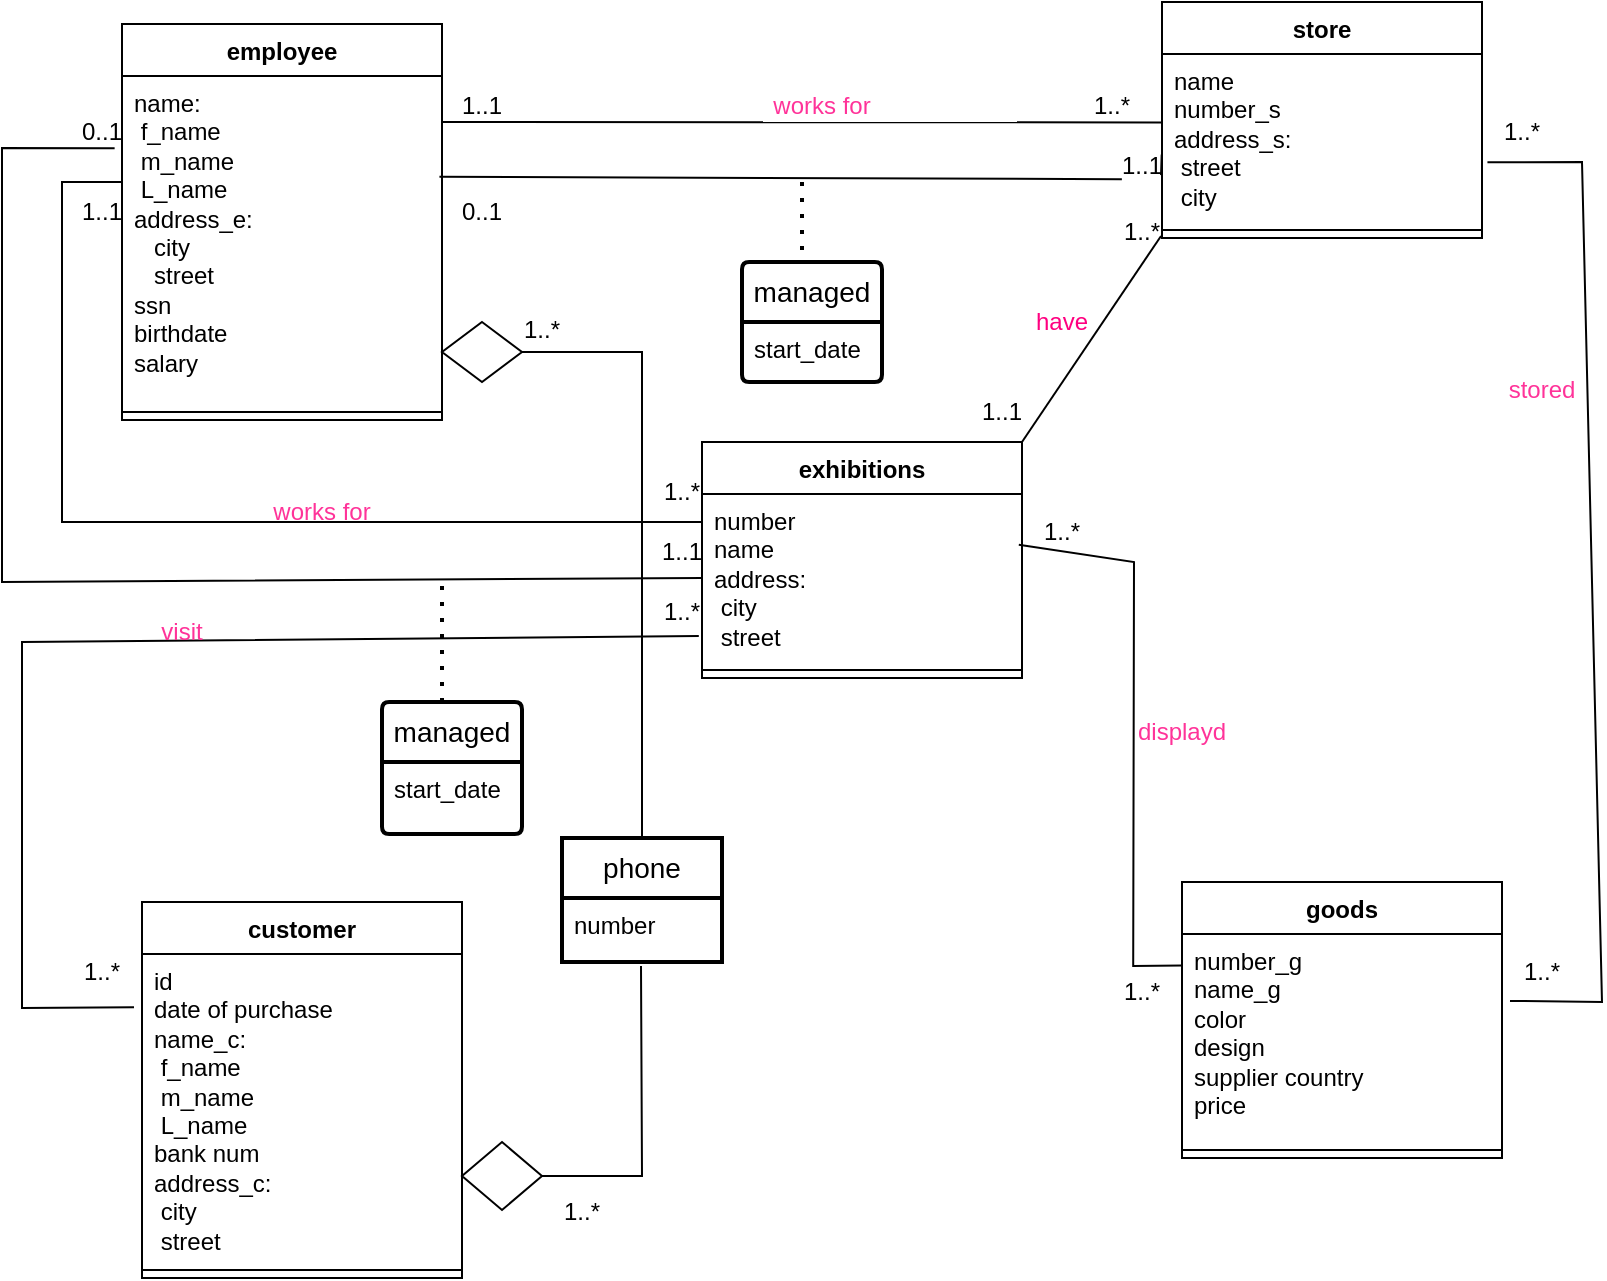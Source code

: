 <mxfile version="22.0.2" type="device">
  <diagram name="Page-1" id="CRql1cioN8gnn5Bjd5q4">
    <mxGraphModel dx="1048" dy="614" grid="1" gridSize="10" guides="1" tooltips="1" connect="1" arrows="1" fold="1" page="1" pageScale="1" pageWidth="850" pageHeight="1100" math="0" shadow="0">
      <root>
        <mxCell id="0" />
        <mxCell id="1" parent="0" />
        <mxCell id="i_VqzUSEmgWAS-SeCqVN-10" value="store" style="swimlane;fontStyle=1;align=center;verticalAlign=top;childLayout=stackLayout;horizontal=1;startSize=26;horizontalStack=0;resizeParent=1;resizeParentMax=0;resizeLast=0;collapsible=1;marginBottom=0;whiteSpace=wrap;html=1;" parent="1" vertex="1">
          <mxGeometry x="610" y="110" width="160" height="118" as="geometry" />
        </mxCell>
        <mxCell id="i_VqzUSEmgWAS-SeCqVN-11" value="name&lt;br&gt;number_s&lt;br&gt;address_s:&lt;br&gt;&amp;nbsp;street&lt;br&gt;&amp;nbsp;city" style="text;strokeColor=none;fillColor=none;align=left;verticalAlign=top;spacingLeft=4;spacingRight=4;overflow=hidden;rotatable=0;points=[[0,0.5],[1,0.5]];portConstraint=eastwest;whiteSpace=wrap;html=1;" parent="i_VqzUSEmgWAS-SeCqVN-10" vertex="1">
          <mxGeometry y="26" width="160" height="84" as="geometry" />
        </mxCell>
        <mxCell id="i_VqzUSEmgWAS-SeCqVN-12" value="" style="line;strokeWidth=1;fillColor=none;align=left;verticalAlign=middle;spacingTop=-1;spacingLeft=3;spacingRight=3;rotatable=0;labelPosition=right;points=[];portConstraint=eastwest;strokeColor=inherit;" parent="i_VqzUSEmgWAS-SeCqVN-10" vertex="1">
          <mxGeometry y="110" width="160" height="8" as="geometry" />
        </mxCell>
        <mxCell id="i_VqzUSEmgWAS-SeCqVN-14" value="employee" style="swimlane;fontStyle=1;align=center;verticalAlign=top;childLayout=stackLayout;horizontal=1;startSize=26;horizontalStack=0;resizeParent=1;resizeParentMax=0;resizeLast=0;collapsible=1;marginBottom=0;whiteSpace=wrap;html=1;" parent="1" vertex="1">
          <mxGeometry x="90" y="121" width="160" height="198" as="geometry" />
        </mxCell>
        <mxCell id="i_VqzUSEmgWAS-SeCqVN-15" value="name:&lt;br&gt;&amp;nbsp;f_name&lt;br&gt;&amp;nbsp;m_name&lt;br&gt;&amp;nbsp;L_name&lt;br&gt;address_e:&lt;br&gt;&amp;nbsp; &amp;nbsp;city&lt;br&gt;&amp;nbsp; &amp;nbsp;street&lt;br&gt;ssn&lt;br&gt;birthdate&lt;br&gt;salary" style="text;strokeColor=none;fillColor=none;align=left;verticalAlign=top;spacingLeft=4;spacingRight=4;overflow=hidden;rotatable=0;points=[[0,0.5],[1,0.5]];portConstraint=eastwest;whiteSpace=wrap;html=1;" parent="i_VqzUSEmgWAS-SeCqVN-14" vertex="1">
          <mxGeometry y="26" width="160" height="164" as="geometry" />
        </mxCell>
        <mxCell id="i_VqzUSEmgWAS-SeCqVN-16" value="" style="line;strokeWidth=1;fillColor=none;align=left;verticalAlign=middle;spacingTop=-1;spacingLeft=3;spacingRight=3;rotatable=0;labelPosition=right;points=[];portConstraint=eastwest;strokeColor=inherit;" parent="i_VqzUSEmgWAS-SeCqVN-14" vertex="1">
          <mxGeometry y="190" width="160" height="8" as="geometry" />
        </mxCell>
        <mxCell id="i_VqzUSEmgWAS-SeCqVN-18" value="customer" style="swimlane;fontStyle=1;align=center;verticalAlign=top;childLayout=stackLayout;horizontal=1;startSize=26;horizontalStack=0;resizeParent=1;resizeParentMax=0;resizeLast=0;collapsible=1;marginBottom=0;whiteSpace=wrap;html=1;" parent="1" vertex="1">
          <mxGeometry x="100" y="560" width="160" height="188" as="geometry" />
        </mxCell>
        <mxCell id="i_VqzUSEmgWAS-SeCqVN-19" value="id&lt;br&gt;date of purchase&lt;br&gt;name_c:&lt;br&gt;&amp;nbsp;f_name&lt;br&gt;&amp;nbsp;m_name&lt;br&gt;&amp;nbsp;L_name&lt;br&gt;bank num&lt;br&gt;address_c:&lt;br&gt;&amp;nbsp;city&lt;br&gt;&amp;nbsp;street" style="text;strokeColor=none;fillColor=none;align=left;verticalAlign=top;spacingLeft=4;spacingRight=4;overflow=hidden;rotatable=0;points=[[0,0.5],[1,0.5]];portConstraint=eastwest;whiteSpace=wrap;html=1;" parent="i_VqzUSEmgWAS-SeCqVN-18" vertex="1">
          <mxGeometry y="26" width="160" height="154" as="geometry" />
        </mxCell>
        <mxCell id="i_VqzUSEmgWAS-SeCqVN-20" value="" style="line;strokeWidth=1;fillColor=none;align=left;verticalAlign=middle;spacingTop=-1;spacingLeft=3;spacingRight=3;rotatable=0;labelPosition=right;points=[];portConstraint=eastwest;strokeColor=inherit;" parent="i_VqzUSEmgWAS-SeCqVN-18" vertex="1">
          <mxGeometry y="180" width="160" height="8" as="geometry" />
        </mxCell>
        <mxCell id="i_VqzUSEmgWAS-SeCqVN-22" value="goods" style="swimlane;fontStyle=1;align=center;verticalAlign=top;childLayout=stackLayout;horizontal=1;startSize=26;horizontalStack=0;resizeParent=1;resizeParentMax=0;resizeLast=0;collapsible=1;marginBottom=0;whiteSpace=wrap;html=1;" parent="1" vertex="1">
          <mxGeometry x="620" y="550" width="160" height="138" as="geometry" />
        </mxCell>
        <mxCell id="i_VqzUSEmgWAS-SeCqVN-23" value="number_g&lt;br&gt;name_g&lt;br&gt;color&lt;br&gt;design&lt;br&gt;supplier country&lt;br&gt;price" style="text;strokeColor=none;fillColor=none;align=left;verticalAlign=top;spacingLeft=4;spacingRight=4;overflow=hidden;rotatable=0;points=[[0,0.5],[1,0.5]];portConstraint=eastwest;whiteSpace=wrap;html=1;" parent="i_VqzUSEmgWAS-SeCqVN-22" vertex="1">
          <mxGeometry y="26" width="160" height="104" as="geometry" />
        </mxCell>
        <mxCell id="i_VqzUSEmgWAS-SeCqVN-24" value="" style="line;strokeWidth=1;fillColor=none;align=left;verticalAlign=middle;spacingTop=-1;spacingLeft=3;spacingRight=3;rotatable=0;labelPosition=right;points=[];portConstraint=eastwest;strokeColor=inherit;" parent="i_VqzUSEmgWAS-SeCqVN-22" vertex="1">
          <mxGeometry y="130" width="160" height="8" as="geometry" />
        </mxCell>
        <mxCell id="i_VqzUSEmgWAS-SeCqVN-27" value="exhibitions" style="swimlane;fontStyle=1;align=center;verticalAlign=top;childLayout=stackLayout;horizontal=1;startSize=26;horizontalStack=0;resizeParent=1;resizeParentMax=0;resizeLast=0;collapsible=1;marginBottom=0;whiteSpace=wrap;html=1;" parent="1" vertex="1">
          <mxGeometry x="380" y="330" width="160" height="118" as="geometry" />
        </mxCell>
        <mxCell id="i_VqzUSEmgWAS-SeCqVN-28" value="number&lt;br&gt;name&lt;br&gt;address:&lt;br&gt;&amp;nbsp;city&lt;br&gt;&amp;nbsp;street" style="text;strokeColor=none;fillColor=none;align=left;verticalAlign=top;spacingLeft=4;spacingRight=4;overflow=hidden;rotatable=0;points=[[0,0.5],[1,0.5]];portConstraint=eastwest;whiteSpace=wrap;html=1;" parent="i_VqzUSEmgWAS-SeCqVN-27" vertex="1">
          <mxGeometry y="26" width="160" height="84" as="geometry" />
        </mxCell>
        <mxCell id="i_VqzUSEmgWAS-SeCqVN-29" value="" style="line;strokeWidth=1;fillColor=none;align=left;verticalAlign=middle;spacingTop=-1;spacingLeft=3;spacingRight=3;rotatable=0;labelPosition=right;points=[];portConstraint=eastwest;strokeColor=inherit;" parent="i_VqzUSEmgWAS-SeCqVN-27" vertex="1">
          <mxGeometry y="110" width="160" height="8" as="geometry" />
        </mxCell>
        <mxCell id="i_VqzUSEmgWAS-SeCqVN-38" value="" style="endArrow=none;html=1;rounded=0;entryX=-0.003;entryY=0.407;entryDx=0;entryDy=0;entryPerimeter=0;" parent="1" target="i_VqzUSEmgWAS-SeCqVN-11" edge="1">
          <mxGeometry width="50" height="50" relative="1" as="geometry">
            <mxPoint x="250" y="170" as="sourcePoint" />
            <mxPoint x="300" y="120" as="targetPoint" />
          </mxGeometry>
        </mxCell>
        <mxCell id="i_VqzUSEmgWAS-SeCqVN-39" value="" style="endArrow=none;html=1;rounded=0;entryX=-0.003;entryY=0.721;entryDx=0;entryDy=0;entryPerimeter=0;exitX=0.992;exitY=0.307;exitDx=0;exitDy=0;exitPerimeter=0;" parent="1" source="i_VqzUSEmgWAS-SeCqVN-51" target="i_VqzUSEmgWAS-SeCqVN-11" edge="1">
          <mxGeometry width="50" height="50" relative="1" as="geometry">
            <mxPoint x="250" y="220" as="sourcePoint" />
            <mxPoint x="300" y="170" as="targetPoint" />
          </mxGeometry>
        </mxCell>
        <mxCell id="i_VqzUSEmgWAS-SeCqVN-40" value="" style="endArrow=none;html=1;rounded=0;entryX=-0.023;entryY=0.22;entryDx=0;entryDy=0;entryPerimeter=0;exitX=0;exitY=0.5;exitDx=0;exitDy=0;" parent="1" source="i_VqzUSEmgWAS-SeCqVN-28" target="i_VqzUSEmgWAS-SeCqVN-15" edge="1">
          <mxGeometry width="50" height="50" relative="1" as="geometry">
            <mxPoint x="370" y="370" as="sourcePoint" />
            <mxPoint x="60" y="250" as="targetPoint" />
            <Array as="points">
              <mxPoint x="30" y="400" />
              <mxPoint x="30" y="183" />
            </Array>
          </mxGeometry>
        </mxCell>
        <mxCell id="i_VqzUSEmgWAS-SeCqVN-41" value="" style="endArrow=none;html=1;rounded=0;exitX=1;exitY=0;exitDx=0;exitDy=0;" parent="1" source="i_VqzUSEmgWAS-SeCqVN-54" edge="1">
          <mxGeometry width="50" height="50" relative="1" as="geometry">
            <mxPoint x="80" y="200" as="sourcePoint" />
            <mxPoint x="380" y="370" as="targetPoint" />
            <Array as="points">
              <mxPoint x="60" y="200" />
              <mxPoint x="60" y="370" />
            </Array>
          </mxGeometry>
        </mxCell>
        <mxCell id="i_VqzUSEmgWAS-SeCqVN-42" value="" style="endArrow=none;html=1;rounded=0;entryX=-0.01;entryY=0.845;entryDx=0;entryDy=0;entryPerimeter=0;exitX=-0.025;exitY=0.173;exitDx=0;exitDy=0;exitPerimeter=0;" parent="1" source="i_VqzUSEmgWAS-SeCqVN-19" target="i_VqzUSEmgWAS-SeCqVN-28" edge="1">
          <mxGeometry width="50" height="50" relative="1" as="geometry">
            <mxPoint x="40" y="610" as="sourcePoint" />
            <mxPoint x="300" y="470" as="targetPoint" />
            <Array as="points">
              <mxPoint x="40" y="613" />
              <mxPoint x="40" y="430" />
            </Array>
          </mxGeometry>
        </mxCell>
        <mxCell id="i_VqzUSEmgWAS-SeCqVN-43" value="" style="endArrow=none;html=1;rounded=0;entryX=-0.035;entryY=0.188;entryDx=0;entryDy=0;entryPerimeter=0;exitX=0.99;exitY=0.302;exitDx=0;exitDy=0;exitPerimeter=0;" parent="1" source="i_VqzUSEmgWAS-SeCqVN-28" edge="1">
          <mxGeometry width="50" height="50" relative="1" as="geometry">
            <mxPoint x="596" y="380" as="sourcePoint" />
            <mxPoint x="620.0" y="591.792" as="targetPoint" />
            <Array as="points">
              <mxPoint x="596" y="390" />
              <mxPoint x="595.6" y="592" />
            </Array>
          </mxGeometry>
        </mxCell>
        <mxCell id="i_VqzUSEmgWAS-SeCqVN-44" value="" style="endArrow=none;html=1;rounded=0;exitX=1.025;exitY=0.264;exitDx=0;exitDy=0;exitPerimeter=0;entryX=1.017;entryY=0.645;entryDx=0;entryDy=0;entryPerimeter=0;" parent="1" target="i_VqzUSEmgWAS-SeCqVN-11" edge="1">
          <mxGeometry width="50" height="50" relative="1" as="geometry">
            <mxPoint x="784" y="609.466" as="sourcePoint" />
            <mxPoint x="824.4" y="210" as="targetPoint" />
            <Array as="points">
              <mxPoint x="830" y="610" />
              <mxPoint x="820" y="190" />
            </Array>
          </mxGeometry>
        </mxCell>
        <mxCell id="i_VqzUSEmgWAS-SeCqVN-46" value="&lt;font color=&quot;#ff3399&quot;&gt;works for&lt;/font&gt;" style="text;html=1;strokeColor=none;fillColor=none;align=center;verticalAlign=middle;whiteSpace=wrap;rounded=0;" parent="1" vertex="1">
          <mxGeometry x="410" y="147" width="60" height="30" as="geometry" />
        </mxCell>
        <mxCell id="i_VqzUSEmgWAS-SeCqVN-48" value="1..1" style="text;html=1;strokeColor=none;fillColor=none;align=center;verticalAlign=middle;whiteSpace=wrap;rounded=0;" parent="1" vertex="1">
          <mxGeometry x="260" y="147" width="20" height="30" as="geometry" />
        </mxCell>
        <mxCell id="i_VqzUSEmgWAS-SeCqVN-49" value="1..*" style="text;html=1;strokeColor=none;fillColor=none;align=center;verticalAlign=middle;whiteSpace=wrap;rounded=0;" parent="1" vertex="1">
          <mxGeometry x="570" y="147" width="30" height="30" as="geometry" />
        </mxCell>
        <mxCell id="i_VqzUSEmgWAS-SeCqVN-50" value="0..1&lt;br&gt;" style="text;html=1;strokeColor=none;fillColor=none;align=center;verticalAlign=middle;whiteSpace=wrap;rounded=0;" parent="1" vertex="1">
          <mxGeometry x="260" y="200" width="20" height="30" as="geometry" />
        </mxCell>
        <mxCell id="i_VqzUSEmgWAS-SeCqVN-52" value="0..1&lt;br&gt;" style="text;html=1;strokeColor=none;fillColor=none;align=center;verticalAlign=middle;whiteSpace=wrap;rounded=0;" parent="1" vertex="1">
          <mxGeometry x="70" y="160" width="20" height="30" as="geometry" />
        </mxCell>
        <mxCell id="i_VqzUSEmgWAS-SeCqVN-54" value="1..1" style="text;html=1;strokeColor=none;fillColor=none;align=center;verticalAlign=middle;whiteSpace=wrap;rounded=0;" parent="1" vertex="1">
          <mxGeometry x="70" y="200" width="20" height="30" as="geometry" />
        </mxCell>
        <mxCell id="i_VqzUSEmgWAS-SeCqVN-55" value="1..*" style="text;html=1;strokeColor=none;fillColor=none;align=center;verticalAlign=middle;whiteSpace=wrap;rounded=0;" parent="1" vertex="1">
          <mxGeometry x="360" y="340" width="20" height="30" as="geometry" />
        </mxCell>
        <mxCell id="i_VqzUSEmgWAS-SeCqVN-56" value="1..1" style="text;html=1;strokeColor=none;fillColor=none;align=center;verticalAlign=middle;whiteSpace=wrap;rounded=0;" parent="1" vertex="1">
          <mxGeometry x="360" y="370" width="20" height="30" as="geometry" />
        </mxCell>
        <mxCell id="i_VqzUSEmgWAS-SeCqVN-59" value="1..*" style="text;html=1;strokeColor=none;fillColor=none;align=center;verticalAlign=middle;whiteSpace=wrap;rounded=0;" parent="1" vertex="1">
          <mxGeometry x="360" y="400" width="20" height="30" as="geometry" />
        </mxCell>
        <mxCell id="i_VqzUSEmgWAS-SeCqVN-60" value="1..*" style="text;html=1;strokeColor=none;fillColor=none;align=center;verticalAlign=middle;whiteSpace=wrap;rounded=0;" parent="1" vertex="1">
          <mxGeometry x="70" y="580" width="20" height="30" as="geometry" />
        </mxCell>
        <mxCell id="i_VqzUSEmgWAS-SeCqVN-61" value="1..*" style="text;html=1;strokeColor=none;fillColor=none;align=center;verticalAlign=middle;whiteSpace=wrap;rounded=0;" parent="1" vertex="1">
          <mxGeometry x="590" y="590" width="20" height="30" as="geometry" />
        </mxCell>
        <mxCell id="i_VqzUSEmgWAS-SeCqVN-62" value="1..*" style="text;html=1;strokeColor=none;fillColor=none;align=center;verticalAlign=middle;whiteSpace=wrap;rounded=0;" parent="1" vertex="1">
          <mxGeometry x="790" y="580" width="20" height="30" as="geometry" />
        </mxCell>
        <mxCell id="i_VqzUSEmgWAS-SeCqVN-63" value="1..*" style="text;html=1;strokeColor=none;fillColor=none;align=center;verticalAlign=middle;whiteSpace=wrap;rounded=0;" parent="1" vertex="1">
          <mxGeometry x="780" y="160" width="20" height="30" as="geometry" />
        </mxCell>
        <mxCell id="i_VqzUSEmgWAS-SeCqVN-65" value="" style="endArrow=none;dashed=1;html=1;dashPattern=1 3;strokeWidth=2;rounded=0;" parent="1" edge="1">
          <mxGeometry width="50" height="50" relative="1" as="geometry">
            <mxPoint x="430" y="250" as="sourcePoint" />
            <mxPoint x="430" y="200" as="targetPoint" />
          </mxGeometry>
        </mxCell>
        <mxCell id="i_VqzUSEmgWAS-SeCqVN-67" value="&lt;font color=&quot;#ff3399&quot;&gt;works for&lt;/font&gt;" style="text;html=1;strokeColor=none;fillColor=none;align=center;verticalAlign=middle;whiteSpace=wrap;rounded=0;" parent="1" vertex="1">
          <mxGeometry x="160" y="350" width="60" height="30" as="geometry" />
        </mxCell>
        <mxCell id="i_VqzUSEmgWAS-SeCqVN-68" value="" style="endArrow=none;dashed=1;html=1;dashPattern=1 3;strokeWidth=2;rounded=0;" parent="1" edge="1">
          <mxGeometry width="50" height="50" relative="1" as="geometry">
            <mxPoint x="250" y="460" as="sourcePoint" />
            <mxPoint x="250" y="400" as="targetPoint" />
          </mxGeometry>
        </mxCell>
        <mxCell id="i_VqzUSEmgWAS-SeCqVN-69" value="managed" style="swimlane;childLayout=stackLayout;horizontal=1;startSize=30;horizontalStack=0;rounded=1;fontSize=14;fontStyle=0;strokeWidth=2;resizeParent=0;resizeLast=1;shadow=0;dashed=0;align=center;arcSize=4;whiteSpace=wrap;html=1;" parent="1" vertex="1">
          <mxGeometry x="220" y="460" width="70" height="66" as="geometry" />
        </mxCell>
        <mxCell id="i_VqzUSEmgWAS-SeCqVN-70" value="start_date" style="align=left;strokeColor=none;fillColor=none;spacingLeft=4;fontSize=12;verticalAlign=top;resizable=0;rotatable=0;part=1;html=1;" parent="i_VqzUSEmgWAS-SeCqVN-69" vertex="1">
          <mxGeometry y="30" width="70" height="36" as="geometry" />
        </mxCell>
        <mxCell id="i_VqzUSEmgWAS-SeCqVN-71" value="managed" style="swimlane;childLayout=stackLayout;horizontal=1;startSize=30;horizontalStack=0;rounded=1;fontSize=14;fontStyle=0;strokeWidth=2;resizeParent=0;resizeLast=1;shadow=0;dashed=0;align=center;arcSize=4;whiteSpace=wrap;html=1;" parent="1" vertex="1">
          <mxGeometry x="400" y="240" width="70" height="60" as="geometry" />
        </mxCell>
        <mxCell id="i_VqzUSEmgWAS-SeCqVN-72" value="start_date" style="align=left;strokeColor=none;fillColor=none;spacingLeft=4;fontSize=12;verticalAlign=top;resizable=0;rotatable=0;part=1;html=1;" parent="i_VqzUSEmgWAS-SeCqVN-71" vertex="1">
          <mxGeometry y="30" width="70" height="30" as="geometry" />
        </mxCell>
        <mxCell id="i_VqzUSEmgWAS-SeCqVN-74" value="1..*" style="text;html=1;strokeColor=none;fillColor=none;align=center;verticalAlign=middle;whiteSpace=wrap;rounded=0;" parent="1" vertex="1">
          <mxGeometry x="550" y="360" width="20" height="30" as="geometry" />
        </mxCell>
        <mxCell id="M_qmo16M7MvsennAVyx9-9" value="&lt;font color=&quot;#ff3399&quot;&gt;visit&lt;/font&gt;" style="text;html=1;strokeColor=none;fillColor=none;align=center;verticalAlign=middle;whiteSpace=wrap;rounded=0;" parent="1" vertex="1">
          <mxGeometry x="90" y="410" width="60" height="30" as="geometry" />
        </mxCell>
        <mxCell id="M_qmo16M7MvsennAVyx9-10" value="&lt;font color=&quot;#ff3399&quot;&gt;stored&lt;/font&gt;" style="text;html=1;strokeColor=none;fillColor=none;align=center;verticalAlign=middle;whiteSpace=wrap;rounded=0;" parent="1" vertex="1">
          <mxGeometry x="770" y="289" width="60" height="30" as="geometry" />
        </mxCell>
        <mxCell id="M_qmo16M7MvsennAVyx9-11" value="&lt;font color=&quot;#ff3399&quot;&gt;displayd&lt;/font&gt;" style="text;html=1;strokeColor=none;fillColor=none;align=center;verticalAlign=middle;whiteSpace=wrap;rounded=0;" parent="1" vertex="1">
          <mxGeometry x="590" y="460" width="60" height="30" as="geometry" />
        </mxCell>
        <mxCell id="3zMgMF4dypUh02ahpP7t-1" value="" style="endArrow=none;html=1;rounded=0;entryX=-0.003;entryY=1.083;entryDx=0;entryDy=0;exitX=1;exitY=0;exitDx=0;exitDy=0;entryPerimeter=0;" edge="1" parent="1" source="i_VqzUSEmgWAS-SeCqVN-27" target="i_VqzUSEmgWAS-SeCqVN-11">
          <mxGeometry width="50" height="50" relative="1" as="geometry">
            <mxPoint x="550" y="290" as="sourcePoint" />
            <mxPoint x="600" y="240" as="targetPoint" />
          </mxGeometry>
        </mxCell>
        <mxCell id="3zMgMF4dypUh02ahpP7t-2" value="1..*" style="text;html=1;strokeColor=none;fillColor=none;align=center;verticalAlign=middle;whiteSpace=wrap;rounded=0;" vertex="1" parent="1">
          <mxGeometry x="570" y="210" width="60" height="30" as="geometry" />
        </mxCell>
        <mxCell id="3zMgMF4dypUh02ahpP7t-3" value="1..1" style="text;html=1;strokeColor=none;fillColor=none;align=center;verticalAlign=middle;whiteSpace=wrap;rounded=0;" vertex="1" parent="1">
          <mxGeometry x="500" y="300" width="60" height="30" as="geometry" />
        </mxCell>
        <mxCell id="3zMgMF4dypUh02ahpP7t-5" value="" style="endArrow=none;html=1;rounded=0;entryX=-0.003;entryY=0.721;entryDx=0;entryDy=0;entryPerimeter=0;exitX=0.992;exitY=0.307;exitDx=0;exitDy=0;exitPerimeter=0;" edge="1" parent="1" source="i_VqzUSEmgWAS-SeCqVN-15" target="i_VqzUSEmgWAS-SeCqVN-51">
          <mxGeometry width="50" height="50" relative="1" as="geometry">
            <mxPoint x="249" y="197" as="sourcePoint" />
            <mxPoint x="610" y="197" as="targetPoint" />
          </mxGeometry>
        </mxCell>
        <mxCell id="i_VqzUSEmgWAS-SeCqVN-51" value="1..1" style="text;html=1;strokeColor=none;fillColor=none;align=center;verticalAlign=middle;whiteSpace=wrap;rounded=0;" parent="1" vertex="1">
          <mxGeometry x="590" y="177" width="20" height="30" as="geometry" />
        </mxCell>
        <mxCell id="3zMgMF4dypUh02ahpP7t-6" value="" style="rhombus;whiteSpace=wrap;html=1;" vertex="1" parent="1">
          <mxGeometry x="250" y="270" width="40" height="30" as="geometry" />
        </mxCell>
        <mxCell id="3zMgMF4dypUh02ahpP7t-7" value="" style="rhombus;whiteSpace=wrap;html=1;" vertex="1" parent="1">
          <mxGeometry x="260" y="680" width="40" height="34" as="geometry" />
        </mxCell>
        <mxCell id="3zMgMF4dypUh02ahpP7t-8" value="phone" style="swimlane;childLayout=stackLayout;horizontal=1;startSize=30;horizontalStack=0;rounded=1;fontSize=14;fontStyle=0;strokeWidth=2;resizeParent=0;resizeLast=1;shadow=0;dashed=0;align=center;arcSize=0;whiteSpace=wrap;html=1;" vertex="1" parent="1">
          <mxGeometry x="310" y="528" width="80" height="62" as="geometry" />
        </mxCell>
        <mxCell id="3zMgMF4dypUh02ahpP7t-9" value="number" style="align=left;strokeColor=none;fillColor=none;spacingLeft=4;fontSize=12;verticalAlign=top;resizable=0;rotatable=0;part=1;html=1;" vertex="1" parent="3zMgMF4dypUh02ahpP7t-8">
          <mxGeometry y="30" width="80" height="32" as="geometry" />
        </mxCell>
        <mxCell id="3zMgMF4dypUh02ahpP7t-10" value="" style="endArrow=none;html=1;rounded=0;exitX=0.5;exitY=0;exitDx=0;exitDy=0;entryX=1;entryY=0.5;entryDx=0;entryDy=0;" edge="1" parent="1" source="3zMgMF4dypUh02ahpP7t-8" target="3zMgMF4dypUh02ahpP7t-6">
          <mxGeometry width="50" height="50" relative="1" as="geometry">
            <mxPoint x="360" y="570" as="sourcePoint" />
            <mxPoint x="350" y="290" as="targetPoint" />
            <Array as="points">
              <mxPoint x="350" y="285" />
            </Array>
          </mxGeometry>
        </mxCell>
        <mxCell id="3zMgMF4dypUh02ahpP7t-11" value="" style="endArrow=none;html=1;rounded=0;entryX=0.5;entryY=1;entryDx=0;entryDy=0;exitX=1;exitY=0.5;exitDx=0;exitDy=0;" edge="1" parent="1" source="3zMgMF4dypUh02ahpP7t-7">
          <mxGeometry width="50" height="50" relative="1" as="geometry">
            <mxPoint x="349.5" y="700" as="sourcePoint" />
            <mxPoint x="349.5" y="592" as="targetPoint" />
            <Array as="points">
              <mxPoint x="350" y="697" />
            </Array>
          </mxGeometry>
        </mxCell>
        <mxCell id="3zMgMF4dypUh02ahpP7t-13" value="1..*" style="text;html=1;strokeColor=none;fillColor=none;align=center;verticalAlign=middle;whiteSpace=wrap;rounded=0;" vertex="1" parent="1">
          <mxGeometry x="270" y="259" width="60" height="30" as="geometry" />
        </mxCell>
        <mxCell id="3zMgMF4dypUh02ahpP7t-14" value="1..*" style="text;html=1;strokeColor=none;fillColor=none;align=center;verticalAlign=middle;whiteSpace=wrap;rounded=0;" vertex="1" parent="1">
          <mxGeometry x="290" y="700" width="60" height="30" as="geometry" />
        </mxCell>
        <mxCell id="3zMgMF4dypUh02ahpP7t-15" value="&lt;font color=&quot;#ff0080&quot;&gt;have&lt;/font&gt;" style="text;html=1;strokeColor=none;fillColor=none;align=center;verticalAlign=middle;whiteSpace=wrap;rounded=0;" vertex="1" parent="1">
          <mxGeometry x="530" y="255" width="60" height="30" as="geometry" />
        </mxCell>
      </root>
    </mxGraphModel>
  </diagram>
</mxfile>
